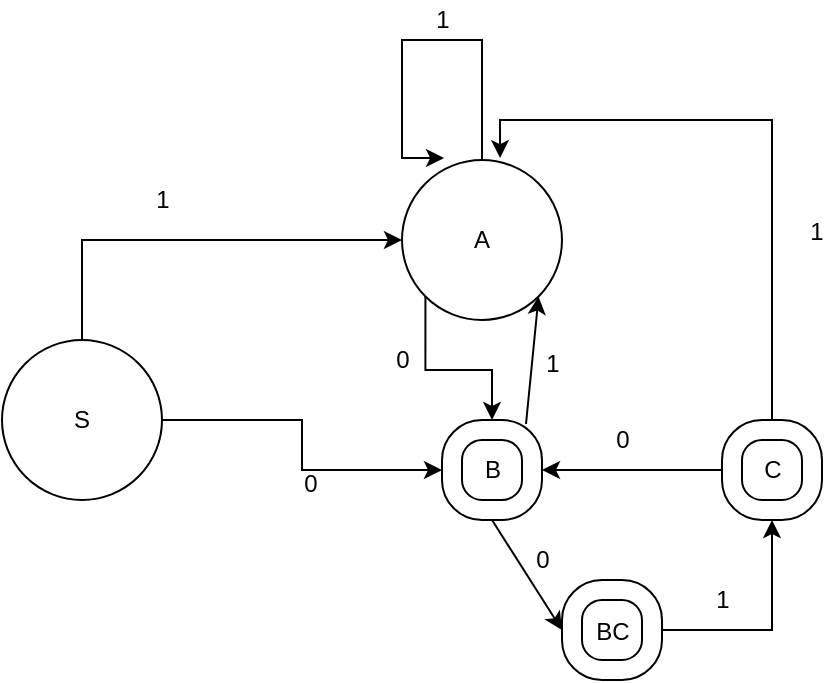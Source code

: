 <mxfile version="14.4.4" type="github">
  <diagram id="sD8TbmqJIbrZG9PxraUR" name="Page-1">
    <mxGraphModel dx="946" dy="566" grid="1" gridSize="10" guides="1" tooltips="1" connect="1" arrows="1" fold="1" page="1" pageScale="1" pageWidth="850" pageHeight="1100" math="0" shadow="0">
      <root>
        <mxCell id="0" />
        <mxCell id="1" parent="0" />
        <mxCell id="N9wcQtzkn711c9m50hLB-1" value="" style="verticalLabelPosition=bottom;verticalAlign=top;html=1;shape=mxgraph.basic.rounded_frame;dx=10;" vertex="1" parent="1">
          <mxGeometry x="420" y="270" width="50" height="50" as="geometry" />
        </mxCell>
        <mxCell id="N9wcQtzkn711c9m50hLB-5" style="edgeStyle=orthogonalEdgeStyle;rounded=0;orthogonalLoop=1;jettySize=auto;html=1;exitX=1;exitY=0.5;exitDx=0;exitDy=0;exitPerimeter=0;entryX=0.5;entryY=1;entryDx=0;entryDy=0;entryPerimeter=0;" edge="1" parent="1" source="N9wcQtzkn711c9m50hLB-2" target="N9wcQtzkn711c9m50hLB-3">
          <mxGeometry relative="1" as="geometry" />
        </mxCell>
        <mxCell id="N9wcQtzkn711c9m50hLB-2" value="" style="verticalLabelPosition=bottom;verticalAlign=top;html=1;shape=mxgraph.basic.rounded_frame;dx=10;" vertex="1" parent="1">
          <mxGeometry x="480" y="350" width="50" height="50" as="geometry" />
        </mxCell>
        <mxCell id="N9wcQtzkn711c9m50hLB-6" style="edgeStyle=orthogonalEdgeStyle;rounded=0;orthogonalLoop=1;jettySize=auto;html=1;exitX=0;exitY=0.5;exitDx=0;exitDy=0;exitPerimeter=0;entryX=1;entryY=0.5;entryDx=0;entryDy=0;entryPerimeter=0;" edge="1" parent="1" source="N9wcQtzkn711c9m50hLB-3" target="N9wcQtzkn711c9m50hLB-1">
          <mxGeometry relative="1" as="geometry" />
        </mxCell>
        <mxCell id="N9wcQtzkn711c9m50hLB-23" style="edgeStyle=orthogonalEdgeStyle;rounded=0;orthogonalLoop=1;jettySize=auto;html=1;exitX=0.5;exitY=0;exitDx=0;exitDy=0;exitPerimeter=0;entryX=0.613;entryY=-0.012;entryDx=0;entryDy=0;entryPerimeter=0;" edge="1" parent="1" source="N9wcQtzkn711c9m50hLB-3" target="N9wcQtzkn711c9m50hLB-14">
          <mxGeometry relative="1" as="geometry" />
        </mxCell>
        <mxCell id="N9wcQtzkn711c9m50hLB-3" value="" style="verticalLabelPosition=bottom;verticalAlign=top;html=1;shape=mxgraph.basic.rounded_frame;dx=10;" vertex="1" parent="1">
          <mxGeometry x="560" y="270" width="50" height="50" as="geometry" />
        </mxCell>
        <mxCell id="N9wcQtzkn711c9m50hLB-4" value="" style="endArrow=classic;html=1;exitX=0.5;exitY=1;exitDx=0;exitDy=0;exitPerimeter=0;entryX=0;entryY=0.5;entryDx=0;entryDy=0;entryPerimeter=0;" edge="1" parent="1" source="N9wcQtzkn711c9m50hLB-1" target="N9wcQtzkn711c9m50hLB-2">
          <mxGeometry width="50" height="50" relative="1" as="geometry">
            <mxPoint x="400" y="320" as="sourcePoint" />
            <mxPoint x="450" y="270" as="targetPoint" />
          </mxGeometry>
        </mxCell>
        <mxCell id="N9wcQtzkn711c9m50hLB-17" style="edgeStyle=orthogonalEdgeStyle;rounded=0;orthogonalLoop=1;jettySize=auto;html=1;exitX=1;exitY=0.5;exitDx=0;exitDy=0;entryX=0;entryY=0.5;entryDx=0;entryDy=0;entryPerimeter=0;" edge="1" parent="1" source="N9wcQtzkn711c9m50hLB-7" target="N9wcQtzkn711c9m50hLB-1">
          <mxGeometry relative="1" as="geometry" />
        </mxCell>
        <mxCell id="N9wcQtzkn711c9m50hLB-19" style="edgeStyle=orthogonalEdgeStyle;rounded=0;orthogonalLoop=1;jettySize=auto;html=1;exitX=0.5;exitY=0;exitDx=0;exitDy=0;entryX=0;entryY=0.5;entryDx=0;entryDy=0;" edge="1" parent="1" source="N9wcQtzkn711c9m50hLB-7" target="N9wcQtzkn711c9m50hLB-14">
          <mxGeometry relative="1" as="geometry" />
        </mxCell>
        <mxCell id="N9wcQtzkn711c9m50hLB-7" value="S" style="ellipse;whiteSpace=wrap;html=1;aspect=fixed;" vertex="1" parent="1">
          <mxGeometry x="200" y="230" width="80" height="80" as="geometry" />
        </mxCell>
        <mxCell id="N9wcQtzkn711c9m50hLB-8" value="B" style="text;html=1;align=center;verticalAlign=middle;resizable=0;points=[];autosize=1;" vertex="1" parent="1">
          <mxGeometry x="435" y="285" width="20" height="20" as="geometry" />
        </mxCell>
        <mxCell id="N9wcQtzkn711c9m50hLB-9" value="BC" style="text;html=1;align=center;verticalAlign=middle;resizable=0;points=[];autosize=1;" vertex="1" parent="1">
          <mxGeometry x="490" y="366" width="30" height="20" as="geometry" />
        </mxCell>
        <mxCell id="N9wcQtzkn711c9m50hLB-10" value="C" style="text;html=1;align=center;verticalAlign=middle;resizable=0;points=[];autosize=1;" vertex="1" parent="1">
          <mxGeometry x="575" y="285" width="20" height="20" as="geometry" />
        </mxCell>
        <mxCell id="N9wcQtzkn711c9m50hLB-11" value="0" style="text;html=1;align=center;verticalAlign=middle;resizable=0;points=[];autosize=1;" vertex="1" parent="1">
          <mxGeometry x="500" y="270" width="20" height="20" as="geometry" />
        </mxCell>
        <mxCell id="N9wcQtzkn711c9m50hLB-12" value="1" style="text;html=1;align=center;verticalAlign=middle;resizable=0;points=[];autosize=1;" vertex="1" parent="1">
          <mxGeometry x="550" y="350" width="20" height="20" as="geometry" />
        </mxCell>
        <mxCell id="N9wcQtzkn711c9m50hLB-13" value="0&lt;br&gt;" style="text;html=1;align=center;verticalAlign=middle;resizable=0;points=[];autosize=1;" vertex="1" parent="1">
          <mxGeometry x="460" y="330" width="20" height="20" as="geometry" />
        </mxCell>
        <mxCell id="N9wcQtzkn711c9m50hLB-21" style="edgeStyle=orthogonalEdgeStyle;rounded=0;orthogonalLoop=1;jettySize=auto;html=1;exitX=0;exitY=1;exitDx=0;exitDy=0;entryX=0.5;entryY=0;entryDx=0;entryDy=0;entryPerimeter=0;" edge="1" parent="1" source="N9wcQtzkn711c9m50hLB-14" target="N9wcQtzkn711c9m50hLB-1">
          <mxGeometry relative="1" as="geometry" />
        </mxCell>
        <mxCell id="N9wcQtzkn711c9m50hLB-27" style="edgeStyle=orthogonalEdgeStyle;rounded=0;orthogonalLoop=1;jettySize=auto;html=1;exitX=0.5;exitY=0;exitDx=0;exitDy=0;entryX=0.263;entryY=-0.012;entryDx=0;entryDy=0;entryPerimeter=0;" edge="1" parent="1" source="N9wcQtzkn711c9m50hLB-14" target="N9wcQtzkn711c9m50hLB-14">
          <mxGeometry relative="1" as="geometry">
            <mxPoint x="310" y="80" as="targetPoint" />
            <Array as="points">
              <mxPoint x="440" y="80" />
              <mxPoint x="400" y="80" />
              <mxPoint x="400" y="139" />
            </Array>
          </mxGeometry>
        </mxCell>
        <mxCell id="N9wcQtzkn711c9m50hLB-14" value="A" style="ellipse;whiteSpace=wrap;html=1;aspect=fixed;" vertex="1" parent="1">
          <mxGeometry x="400" y="140" width="80" height="80" as="geometry" />
        </mxCell>
        <mxCell id="N9wcQtzkn711c9m50hLB-15" value="" style="endArrow=classic;html=1;entryX=1;entryY=1;entryDx=0;entryDy=0;exitX=0.84;exitY=0.04;exitDx=0;exitDy=0;exitPerimeter=0;" edge="1" parent="1" source="N9wcQtzkn711c9m50hLB-1" target="N9wcQtzkn711c9m50hLB-14">
          <mxGeometry width="50" height="50" relative="1" as="geometry">
            <mxPoint x="400" y="310" as="sourcePoint" />
            <mxPoint x="450" y="260" as="targetPoint" />
          </mxGeometry>
        </mxCell>
        <mxCell id="N9wcQtzkn711c9m50hLB-16" value="1" style="text;html=1;align=center;verticalAlign=middle;resizable=0;points=[];autosize=1;" vertex="1" parent="1">
          <mxGeometry x="465" y="232" width="20" height="20" as="geometry" />
        </mxCell>
        <mxCell id="N9wcQtzkn711c9m50hLB-18" value="0" style="text;html=1;align=center;verticalAlign=middle;resizable=0;points=[];autosize=1;" vertex="1" parent="1">
          <mxGeometry x="344" y="292" width="20" height="20" as="geometry" />
        </mxCell>
        <mxCell id="N9wcQtzkn711c9m50hLB-20" value="1" style="text;html=1;align=center;verticalAlign=middle;resizable=0;points=[];autosize=1;" vertex="1" parent="1">
          <mxGeometry x="270" y="150" width="20" height="20" as="geometry" />
        </mxCell>
        <mxCell id="N9wcQtzkn711c9m50hLB-22" value="0" style="text;html=1;align=center;verticalAlign=middle;resizable=0;points=[];autosize=1;" vertex="1" parent="1">
          <mxGeometry x="390" y="230" width="20" height="20" as="geometry" />
        </mxCell>
        <mxCell id="N9wcQtzkn711c9m50hLB-24" value="1" style="text;html=1;align=center;verticalAlign=middle;resizable=0;points=[];autosize=1;" vertex="1" parent="1">
          <mxGeometry x="597" y="166" width="20" height="20" as="geometry" />
        </mxCell>
        <mxCell id="N9wcQtzkn711c9m50hLB-28" value="1" style="text;html=1;align=center;verticalAlign=middle;resizable=0;points=[];autosize=1;" vertex="1" parent="1">
          <mxGeometry x="410" y="60" width="20" height="20" as="geometry" />
        </mxCell>
      </root>
    </mxGraphModel>
  </diagram>
</mxfile>

